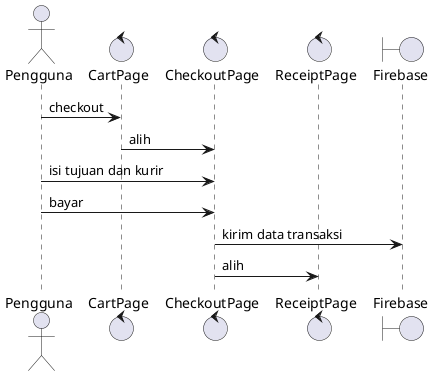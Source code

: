 @startuml
actor Pengguna
control CartPage
control CheckoutPage
control ReceiptPage
boundary Firebase

Pengguna -> CartPage: checkout
CartPage -> CheckoutPage: alih
Pengguna -> CheckoutPage: isi tujuan dan kurir
Pengguna -> CheckoutPage: bayar
CheckoutPage -> Firebase: kirim data transaksi
CheckoutPage -> ReceiptPage: alih
@enduml

